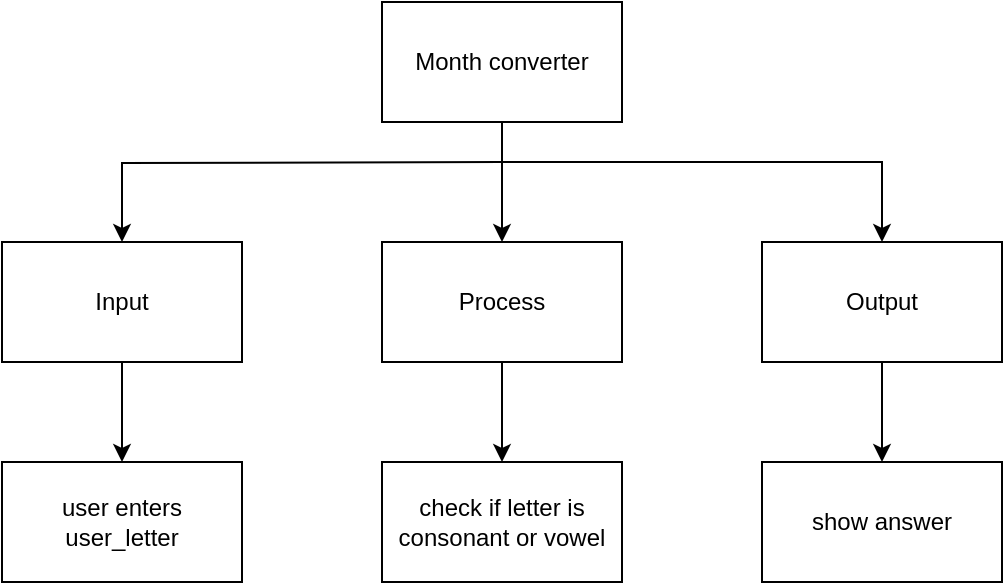 <mxfile>
    <diagram id="LrxoDFgAIEfVk84S4APN" name="Page-1">
        <mxGraphModel dx="651" dy="539" grid="1" gridSize="10" guides="1" tooltips="1" connect="1" arrows="1" fold="1" page="1" pageScale="1" pageWidth="827" pageHeight="1169" math="0" shadow="0">
            <root>
                <mxCell id="0"/>
                <mxCell id="1" parent="0"/>
                <mxCell id="6" style="edgeStyle=none;html=1;" parent="1" source="2" target="3" edge="1">
                    <mxGeometry relative="1" as="geometry"/>
                </mxCell>
                <mxCell id="7" style="edgeStyle=orthogonalEdgeStyle;html=1;entryX=0.5;entryY=0;entryDx=0;entryDy=0;rounded=0;" parent="1" target="4" edge="1">
                    <mxGeometry relative="1" as="geometry">
                        <mxPoint x="390" y="120" as="sourcePoint"/>
                    </mxGeometry>
                </mxCell>
                <mxCell id="8" style="edgeStyle=orthogonalEdgeStyle;rounded=0;html=1;" parent="1" source="2" target="5" edge="1">
                    <mxGeometry relative="1" as="geometry">
                        <Array as="points">
                            <mxPoint x="390" y="120"/>
                            <mxPoint x="580" y="120"/>
                        </Array>
                    </mxGeometry>
                </mxCell>
                <mxCell id="2" value="Month converter" style="rounded=0;whiteSpace=wrap;html=1;" parent="1" vertex="1">
                    <mxGeometry x="330" y="40" width="120" height="60" as="geometry"/>
                </mxCell>
                <mxCell id="22" style="edgeStyle=none;html=1;entryX=0.5;entryY=0;entryDx=0;entryDy=0;" parent="1" source="3" target="17" edge="1">
                    <mxGeometry relative="1" as="geometry"/>
                </mxCell>
                <mxCell id="3" value="Process" style="rounded=0;whiteSpace=wrap;html=1;" parent="1" vertex="1">
                    <mxGeometry x="330" y="160" width="120" height="60" as="geometry"/>
                </mxCell>
                <mxCell id="10" style="edgeStyle=orthogonalEdgeStyle;rounded=0;html=1;" parent="1" source="4" target="9" edge="1">
                    <mxGeometry relative="1" as="geometry"/>
                </mxCell>
                <mxCell id="4" value="Input" style="rounded=0;whiteSpace=wrap;html=1;" parent="1" vertex="1">
                    <mxGeometry x="140" y="160" width="120" height="60" as="geometry"/>
                </mxCell>
                <mxCell id="14" style="edgeStyle=orthogonalEdgeStyle;rounded=0;html=1;" parent="1" source="5" target="13" edge="1">
                    <mxGeometry relative="1" as="geometry"/>
                </mxCell>
                <mxCell id="5" value="Output" style="rounded=0;whiteSpace=wrap;html=1;" parent="1" vertex="1">
                    <mxGeometry x="520" y="160" width="120" height="60" as="geometry"/>
                </mxCell>
                <mxCell id="9" value="user enters user_letter" style="rounded=0;whiteSpace=wrap;html=1;" parent="1" vertex="1">
                    <mxGeometry x="140" y="270" width="120" height="60" as="geometry"/>
                </mxCell>
                <mxCell id="13" value="show answer" style="rounded=0;whiteSpace=wrap;html=1;" parent="1" vertex="1">
                    <mxGeometry x="520" y="270" width="120" height="60" as="geometry"/>
                </mxCell>
                <mxCell id="17" value="check if letter is consonant or vowel" style="rounded=0;whiteSpace=wrap;html=1;" parent="1" vertex="1">
                    <mxGeometry x="330" y="270" width="120" height="60" as="geometry"/>
                </mxCell>
            </root>
        </mxGraphModel>
    </diagram>
</mxfile>
